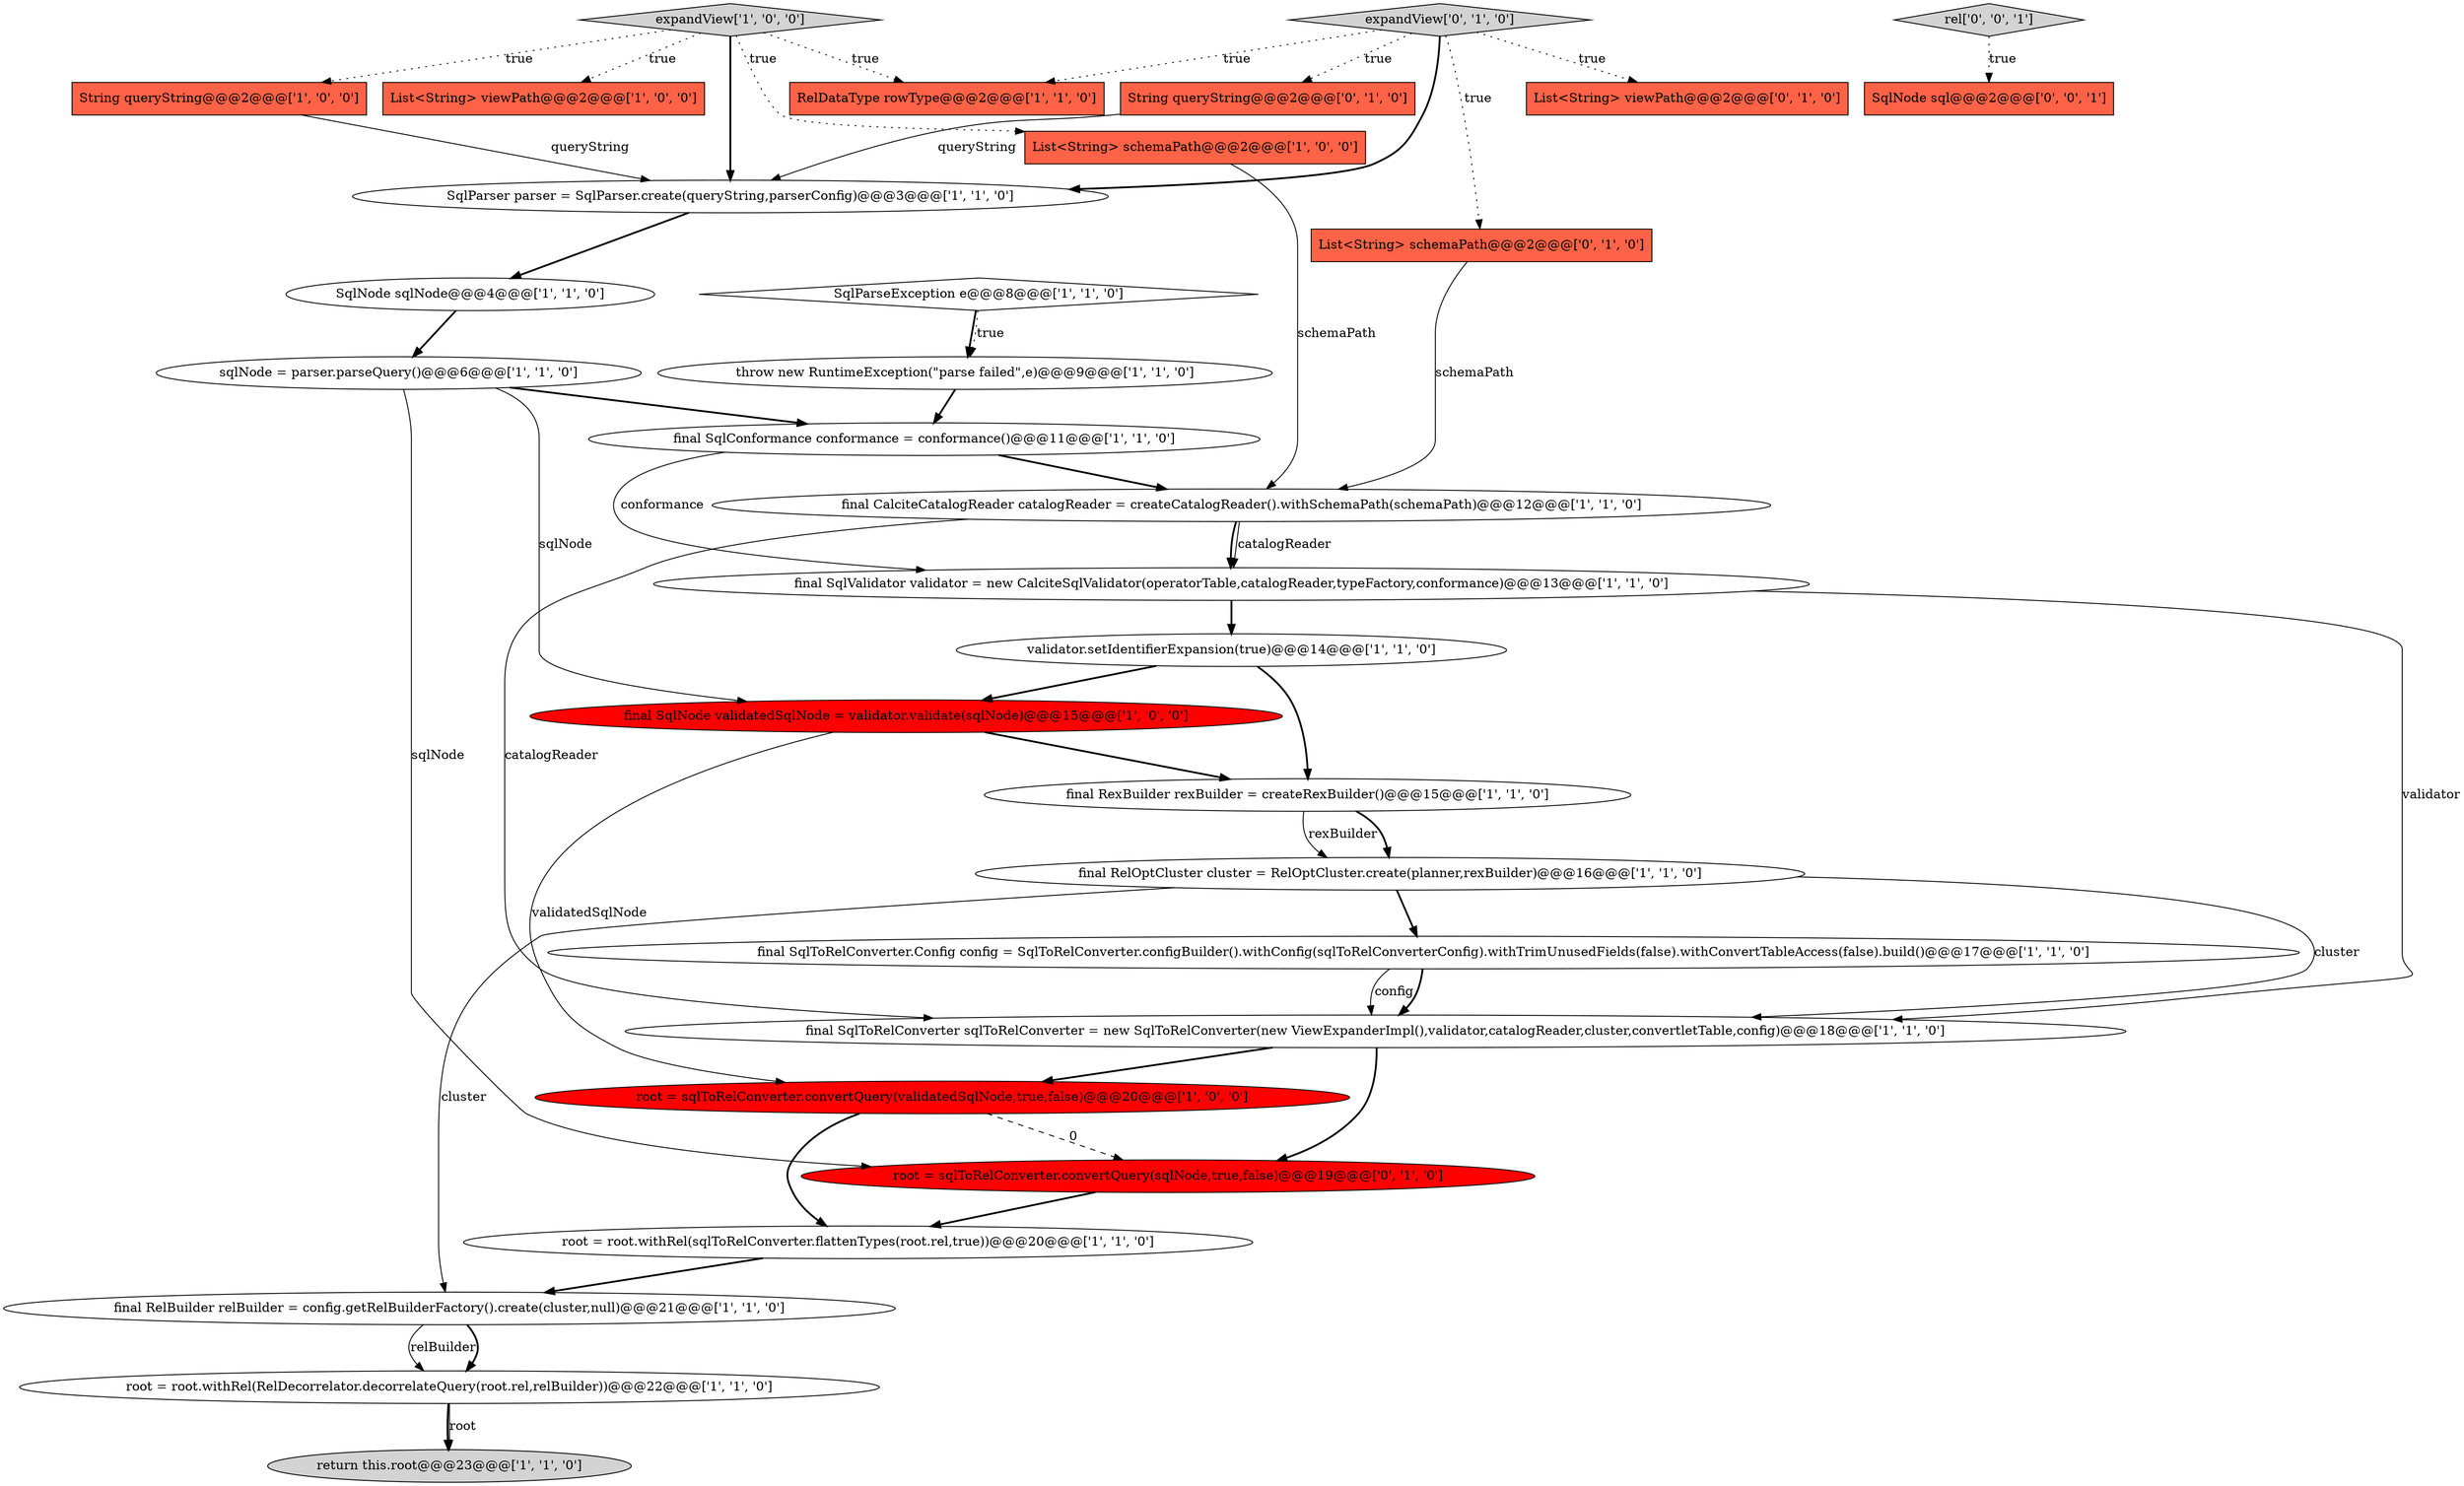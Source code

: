 digraph {
4 [style = filled, label = "final SqlValidator validator = new CalciteSqlValidator(operatorTable,catalogReader,typeFactory,conformance)@@@13@@@['1', '1', '0']", fillcolor = white, shape = ellipse image = "AAA0AAABBB1BBB"];
23 [style = filled, label = "SqlParseException e@@@8@@@['1', '1', '0']", fillcolor = white, shape = diamond image = "AAA0AAABBB1BBB"];
7 [style = filled, label = "return this.root@@@23@@@['1', '1', '0']", fillcolor = lightgray, shape = ellipse image = "AAA0AAABBB1BBB"];
18 [style = filled, label = "List<String> schemaPath@@@2@@@['1', '0', '0']", fillcolor = tomato, shape = box image = "AAA0AAABBB1BBB"];
21 [style = filled, label = "final SqlNode validatedSqlNode = validator.validate(sqlNode)@@@15@@@['1', '0', '0']", fillcolor = red, shape = ellipse image = "AAA1AAABBB1BBB"];
25 [style = filled, label = "String queryString@@@2@@@['0', '1', '0']", fillcolor = tomato, shape = box image = "AAA0AAABBB2BBB"];
1 [style = filled, label = "root = root.withRel(RelDecorrelator.decorrelateQuery(root.rel,relBuilder))@@@22@@@['1', '1', '0']", fillcolor = white, shape = ellipse image = "AAA0AAABBB1BBB"];
16 [style = filled, label = "validator.setIdentifierExpansion(true)@@@14@@@['1', '1', '0']", fillcolor = white, shape = ellipse image = "AAA0AAABBB1BBB"];
29 [style = filled, label = "SqlNode sql@@@2@@@['0', '0', '1']", fillcolor = tomato, shape = box image = "AAA0AAABBB3BBB"];
15 [style = filled, label = "expandView['1', '0', '0']", fillcolor = lightgray, shape = diamond image = "AAA0AAABBB1BBB"];
14 [style = filled, label = "SqlNode sqlNode@@@4@@@['1', '1', '0']", fillcolor = white, shape = ellipse image = "AAA0AAABBB1BBB"];
11 [style = filled, label = "final RexBuilder rexBuilder = createRexBuilder()@@@15@@@['1', '1', '0']", fillcolor = white, shape = ellipse image = "AAA0AAABBB1BBB"];
24 [style = filled, label = "List<String> schemaPath@@@2@@@['0', '1', '0']", fillcolor = tomato, shape = box image = "AAA0AAABBB2BBB"];
9 [style = filled, label = "SqlParser parser = SqlParser.create(queryString,parserConfig)@@@3@@@['1', '1', '0']", fillcolor = white, shape = ellipse image = "AAA0AAABBB1BBB"];
28 [style = filled, label = "List<String> viewPath@@@2@@@['0', '1', '0']", fillcolor = tomato, shape = box image = "AAA0AAABBB2BBB"];
13 [style = filled, label = "final SqlToRelConverter sqlToRelConverter = new SqlToRelConverter(new ViewExpanderImpl(),validator,catalogReader,cluster,convertletTable,config)@@@18@@@['1', '1', '0']", fillcolor = white, shape = ellipse image = "AAA0AAABBB1BBB"];
10 [style = filled, label = "sqlNode = parser.parseQuery()@@@6@@@['1', '1', '0']", fillcolor = white, shape = ellipse image = "AAA0AAABBB1BBB"];
2 [style = filled, label = "throw new RuntimeException(\"parse failed\",e)@@@9@@@['1', '1', '0']", fillcolor = white, shape = ellipse image = "AAA0AAABBB1BBB"];
22 [style = filled, label = "RelDataType rowType@@@2@@@['1', '1', '0']", fillcolor = tomato, shape = box image = "AAA0AAABBB1BBB"];
26 [style = filled, label = "root = sqlToRelConverter.convertQuery(sqlNode,true,false)@@@19@@@['0', '1', '0']", fillcolor = red, shape = ellipse image = "AAA1AAABBB2BBB"];
3 [style = filled, label = "List<String> viewPath@@@2@@@['1', '0', '0']", fillcolor = tomato, shape = box image = "AAA0AAABBB1BBB"];
12 [style = filled, label = "String queryString@@@2@@@['1', '0', '0']", fillcolor = tomato, shape = box image = "AAA0AAABBB1BBB"];
20 [style = filled, label = "root = sqlToRelConverter.convertQuery(validatedSqlNode,true,false)@@@20@@@['1', '0', '0']", fillcolor = red, shape = ellipse image = "AAA1AAABBB1BBB"];
8 [style = filled, label = "final CalciteCatalogReader catalogReader = createCatalogReader().withSchemaPath(schemaPath)@@@12@@@['1', '1', '0']", fillcolor = white, shape = ellipse image = "AAA0AAABBB1BBB"];
19 [style = filled, label = "final SqlToRelConverter.Config config = SqlToRelConverter.configBuilder().withConfig(sqlToRelConverterConfig).withTrimUnusedFields(false).withConvertTableAccess(false).build()@@@17@@@['1', '1', '0']", fillcolor = white, shape = ellipse image = "AAA0AAABBB1BBB"];
30 [style = filled, label = "rel['0', '0', '1']", fillcolor = lightgray, shape = diamond image = "AAA0AAABBB3BBB"];
27 [style = filled, label = "expandView['0', '1', '0']", fillcolor = lightgray, shape = diamond image = "AAA0AAABBB2BBB"];
5 [style = filled, label = "final RelBuilder relBuilder = config.getRelBuilderFactory().create(cluster,null)@@@21@@@['1', '1', '0']", fillcolor = white, shape = ellipse image = "AAA0AAABBB1BBB"];
6 [style = filled, label = "final SqlConformance conformance = conformance()@@@11@@@['1', '1', '0']", fillcolor = white, shape = ellipse image = "AAA0AAABBB1BBB"];
0 [style = filled, label = "root = root.withRel(sqlToRelConverter.flattenTypes(root.rel,true))@@@20@@@['1', '1', '0']", fillcolor = white, shape = ellipse image = "AAA0AAABBB1BBB"];
17 [style = filled, label = "final RelOptCluster cluster = RelOptCluster.create(planner,rexBuilder)@@@16@@@['1', '1', '0']", fillcolor = white, shape = ellipse image = "AAA0AAABBB1BBB"];
5->1 [style = solid, label="relBuilder"];
4->16 [style = bold, label=""];
16->11 [style = bold, label=""];
27->22 [style = dotted, label="true"];
27->25 [style = dotted, label="true"];
2->6 [style = bold, label=""];
20->0 [style = bold, label=""];
27->9 [style = bold, label=""];
15->18 [style = dotted, label="true"];
11->17 [style = solid, label="rexBuilder"];
10->21 [style = solid, label="sqlNode"];
14->10 [style = bold, label=""];
15->22 [style = dotted, label="true"];
25->9 [style = solid, label="queryString"];
27->24 [style = dotted, label="true"];
1->7 [style = bold, label=""];
12->9 [style = solid, label="queryString"];
10->6 [style = bold, label=""];
17->19 [style = bold, label=""];
23->2 [style = dotted, label="true"];
17->5 [style = solid, label="cluster"];
15->3 [style = dotted, label="true"];
27->28 [style = dotted, label="true"];
5->1 [style = bold, label=""];
30->29 [style = dotted, label="true"];
26->0 [style = bold, label=""];
19->13 [style = solid, label="config"];
19->13 [style = bold, label=""];
21->11 [style = bold, label=""];
1->7 [style = solid, label="root"];
15->9 [style = bold, label=""];
13->26 [style = bold, label=""];
16->21 [style = bold, label=""];
6->8 [style = bold, label=""];
9->14 [style = bold, label=""];
8->4 [style = solid, label="catalogReader"];
18->8 [style = solid, label="schemaPath"];
15->12 [style = dotted, label="true"];
11->17 [style = bold, label=""];
23->2 [style = bold, label=""];
8->4 [style = bold, label=""];
6->4 [style = solid, label="conformance"];
17->13 [style = solid, label="cluster"];
4->13 [style = solid, label="validator"];
21->20 [style = solid, label="validatedSqlNode"];
0->5 [style = bold, label=""];
24->8 [style = solid, label="schemaPath"];
10->26 [style = solid, label="sqlNode"];
8->13 [style = solid, label="catalogReader"];
20->26 [style = dashed, label="0"];
13->20 [style = bold, label=""];
}
